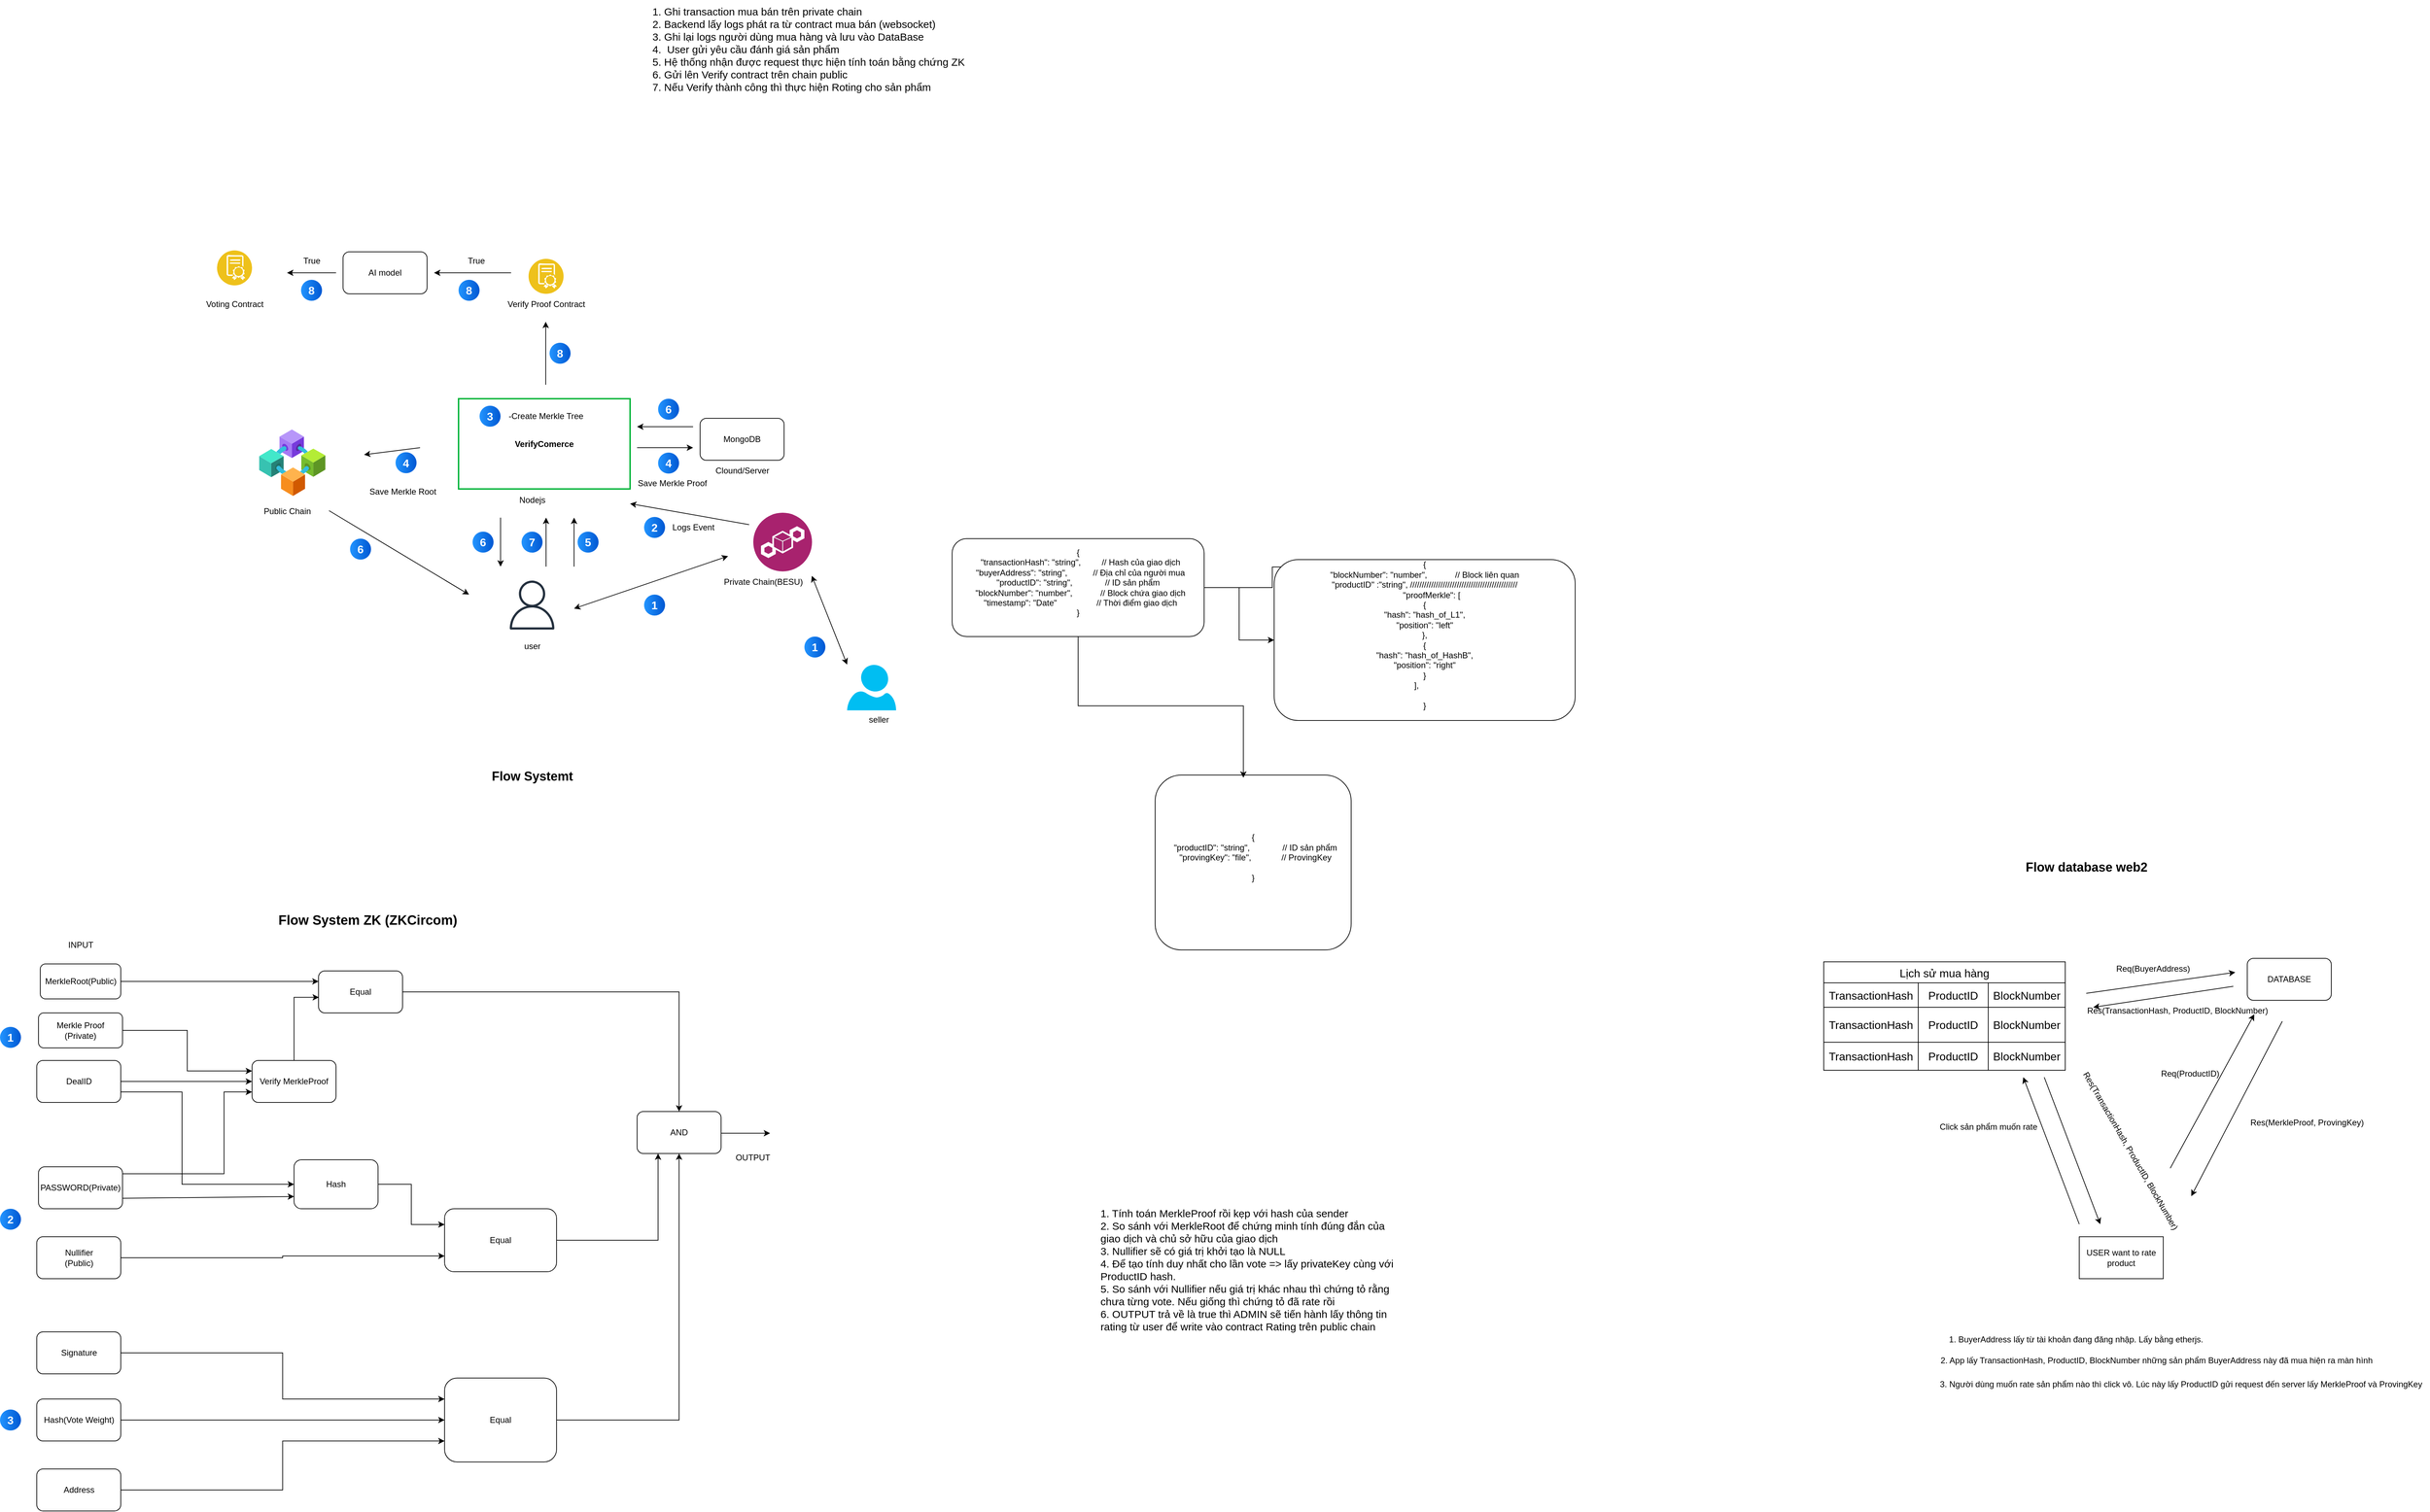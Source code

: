 <mxfile version="24.7.17">
  <diagram id="Ht1M8jgEwFfnCIfOTk4-" name="Page-1">
    <mxGraphModel dx="1865" dy="1862" grid="1" gridSize="10" guides="1" tooltips="1" connect="1" arrows="1" fold="1" page="1" pageScale="1" pageWidth="1169" pageHeight="827" math="0" shadow="0">
      <root>
        <mxCell id="0" />
        <mxCell id="1" parent="0" />
        <mxCell id="gUAxlboTfl1ikJfKjO2c-2" value="Private Chain(BESU)" style="text;html=1;align=center;verticalAlign=middle;resizable=0;points=[];autosize=1;strokeColor=none;fillColor=none;" parent="1" vertex="1">
          <mxGeometry x="1040" y="477" width="140" height="30" as="geometry" />
        </mxCell>
        <mxCell id="gUAxlboTfl1ikJfKjO2c-3" value="" style="image;aspect=fixed;html=1;points=[];align=center;fontSize=12;image=img/lib/azure2/blockchain/Consortium.svg;" parent="1" vertex="1">
          <mxGeometry x="390" y="274" width="95" height="95" as="geometry" />
        </mxCell>
        <mxCell id="gUAxlboTfl1ikJfKjO2c-4" value="Public Chain&lt;div&gt;&lt;br&gt;&lt;/div&gt;" style="text;html=1;align=center;verticalAlign=middle;resizable=0;points=[];autosize=1;strokeColor=none;fillColor=none;" parent="1" vertex="1">
          <mxGeometry x="385.0" y="378" width="90" height="40" as="geometry" />
        </mxCell>
        <mxCell id="gUAxlboTfl1ikJfKjO2c-5" value="" style="sketch=0;outlineConnect=0;fontColor=#232F3E;gradientColor=none;fillColor=#232F3D;strokeColor=none;dashed=0;verticalLabelPosition=bottom;verticalAlign=top;align=center;html=1;fontSize=12;fontStyle=0;aspect=fixed;pointerEvents=1;shape=mxgraph.aws4.user;" parent="1" vertex="1">
          <mxGeometry x="745" y="490" width="70" height="70" as="geometry" />
        </mxCell>
        <mxCell id="gUAxlboTfl1ikJfKjO2c-6" value="user&lt;div&gt;&lt;br&gt;&lt;/div&gt;" style="text;html=1;align=center;verticalAlign=middle;resizable=0;points=[];autosize=1;strokeColor=none;fillColor=none;" parent="1" vertex="1">
          <mxGeometry x="755" y="570.5" width="50" height="40" as="geometry" />
        </mxCell>
        <mxCell id="gUAxlboTfl1ikJfKjO2c-8" value="" style="verticalLabelPosition=bottom;html=1;verticalAlign=top;align=center;strokeColor=none;fillColor=#00BEF2;shape=mxgraph.azure.user;" parent="1" vertex="1">
          <mxGeometry x="1230" y="610.5" width="70" height="65" as="geometry" />
        </mxCell>
        <mxCell id="gUAxlboTfl1ikJfKjO2c-9" value="seller&lt;div&gt;&lt;br&gt;&lt;/div&gt;" style="text;html=1;align=center;verticalAlign=middle;resizable=0;points=[];autosize=1;strokeColor=none;fillColor=none;" parent="1" vertex="1">
          <mxGeometry x="1250" y="675.5" width="50" height="40" as="geometry" />
        </mxCell>
        <mxCell id="gUAxlboTfl1ikJfKjO2c-10" value="" style="endArrow=classic;startArrow=classic;html=1;rounded=0;exitX=0.997;exitY=0.207;exitDx=0;exitDy=0;exitPerimeter=0;" parent="1" edge="1" source="gUAxlboTfl1ikJfKjO2c-2">
          <mxGeometry width="50" height="50" relative="1" as="geometry">
            <mxPoint x="1170" y="500" as="sourcePoint" />
            <mxPoint x="1230" y="610" as="targetPoint" />
          </mxGeometry>
        </mxCell>
        <mxCell id="gUAxlboTfl1ikJfKjO2c-11" value="" style="endArrow=classic;startArrow=classic;html=1;rounded=0;" parent="1" edge="1">
          <mxGeometry width="50" height="50" relative="1" as="geometry">
            <mxPoint x="840" y="530" as="sourcePoint" />
            <mxPoint x="1060" y="455" as="targetPoint" />
            <Array as="points" />
          </mxGeometry>
        </mxCell>
        <mxCell id="gUAxlboTfl1ikJfKjO2c-16" value="Voting Contract" style="text;html=1;align=center;verticalAlign=middle;resizable=0;points=[];autosize=1;strokeColor=none;fillColor=none;" parent="1" vertex="1">
          <mxGeometry x="300" y="80" width="110" height="30" as="geometry" />
        </mxCell>
        <mxCell id="gUAxlboTfl1ikJfKjO2c-17" value="" style="image;aspect=fixed;perimeter=ellipsePerimeter;html=1;align=center;shadow=0;dashed=0;fontColor=#4277BB;labelBackgroundColor=default;fontSize=12;spacingTop=3;image=img/lib/ibm/blockchain/smart_contract.svg;" parent="1" vertex="1">
          <mxGeometry x="330" y="18" width="50" height="50" as="geometry" />
        </mxCell>
        <mxCell id="gUAxlboTfl1ikJfKjO2c-18" value="Nodejs" style="text;html=1;align=center;verticalAlign=middle;resizable=0;points=[];autosize=1;strokeColor=none;fillColor=none;" parent="1" vertex="1">
          <mxGeometry x="750" y="360" width="60" height="30" as="geometry" />
        </mxCell>
        <mxCell id="gUAxlboTfl1ikJfKjO2c-19" value="" style="endArrow=classic;html=1;rounded=0;" parent="1" edge="1">
          <mxGeometry width="50" height="50" relative="1" as="geometry">
            <mxPoint x="840" y="470" as="sourcePoint" />
            <mxPoint x="840" y="400" as="targetPoint" />
          </mxGeometry>
        </mxCell>
        <mxCell id="gUAxlboTfl1ikJfKjO2c-20" value="" style="endArrow=classic;html=1;rounded=0;" parent="1" edge="1">
          <mxGeometry width="50" height="50" relative="1" as="geometry">
            <mxPoint x="799.5" y="210" as="sourcePoint" />
            <mxPoint x="799.5" y="120" as="targetPoint" />
          </mxGeometry>
        </mxCell>
        <mxCell id="gUAxlboTfl1ikJfKjO2c-21" value="" style="image;aspect=fixed;perimeter=ellipsePerimeter;html=1;align=center;shadow=0;dashed=0;fontColor=#4277BB;labelBackgroundColor=default;fontSize=12;spacingTop=3;image=img/lib/ibm/blockchain/smart_contract.svg;" parent="1" vertex="1">
          <mxGeometry x="775" y="30" width="50" height="50" as="geometry" />
        </mxCell>
        <mxCell id="gUAxlboTfl1ikJfKjO2c-22" value="Verify Proof Contract" style="text;html=1;align=center;verticalAlign=middle;resizable=0;points=[];autosize=1;strokeColor=none;fillColor=none;" parent="1" vertex="1">
          <mxGeometry x="735" y="80" width="130" height="30" as="geometry" />
        </mxCell>
        <mxCell id="gUAxlboTfl1ikJfKjO2c-23" value="" style="endArrow=classic;html=1;rounded=0;" parent="1" edge="1">
          <mxGeometry width="50" height="50" relative="1" as="geometry">
            <mxPoint x="750" y="50" as="sourcePoint" />
            <mxPoint x="640" y="50" as="targetPoint" />
          </mxGeometry>
        </mxCell>
        <mxCell id="gUAxlboTfl1ikJfKjO2c-24" value="True" style="text;html=1;align=center;verticalAlign=middle;resizable=0;points=[];autosize=1;strokeColor=none;fillColor=none;" parent="1" vertex="1">
          <mxGeometry x="440" y="18" width="50" height="30" as="geometry" />
        </mxCell>
        <mxCell id="gUAxlboTfl1ikJfKjO2c-26" value="" style="endArrow=classic;html=1;rounded=0;" parent="1" edge="1">
          <mxGeometry width="50" height="50" relative="1" as="geometry">
            <mxPoint x="620" y="300" as="sourcePoint" />
            <mxPoint x="540" y="310" as="targetPoint" />
          </mxGeometry>
        </mxCell>
        <mxCell id="gUAxlboTfl1ikJfKjO2c-29" value="&lt;span style=&quot;text-wrap-mode: nowrap;&quot;&gt;MongoDB&lt;/span&gt;" style="rounded=1;whiteSpace=wrap;html=1;" parent="1" vertex="1">
          <mxGeometry x="1020" y="258" width="120" height="60" as="geometry" />
        </mxCell>
        <mxCell id="gUAxlboTfl1ikJfKjO2c-30" value="Clound/Server" style="text;html=1;align=center;verticalAlign=middle;resizable=0;points=[];autosize=1;strokeColor=none;fillColor=none;" parent="1" vertex="1">
          <mxGeometry x="1030" y="318" width="100" height="30" as="geometry" />
        </mxCell>
        <mxCell id="gUAxlboTfl1ikJfKjO2c-31" value="" style="endArrow=classic;html=1;rounded=0;" parent="1" edge="1">
          <mxGeometry width="50" height="50" relative="1" as="geometry">
            <mxPoint x="1090" y="410" as="sourcePoint" />
            <mxPoint x="920" y="380" as="targetPoint" />
          </mxGeometry>
        </mxCell>
        <mxCell id="gUAxlboTfl1ikJfKjO2c-32" value="Logs Event" style="text;html=1;align=center;verticalAlign=middle;resizable=0;points=[];autosize=1;strokeColor=none;fillColor=none;" parent="1" vertex="1">
          <mxGeometry x="970" y="399" width="80" height="30" as="geometry" />
        </mxCell>
        <mxCell id="gUAxlboTfl1ikJfKjO2c-33" value="" style="endArrow=classic;html=1;rounded=0;" parent="1" edge="1">
          <mxGeometry width="50" height="50" relative="1" as="geometry">
            <mxPoint x="930" y="300" as="sourcePoint" />
            <mxPoint x="1010" y="300" as="targetPoint" />
          </mxGeometry>
        </mxCell>
        <mxCell id="gUAxlboTfl1ikJfKjO2c-34" value="" style="endArrow=classic;html=1;rounded=0;" parent="1" edge="1">
          <mxGeometry width="50" height="50" relative="1" as="geometry">
            <mxPoint x="1010" y="270" as="sourcePoint" />
            <mxPoint x="930" y="270" as="targetPoint" />
            <Array as="points">
              <mxPoint x="960" y="270" />
            </Array>
          </mxGeometry>
        </mxCell>
        <mxCell id="gUAxlboTfl1ikJfKjO2c-37" value="&lt;b&gt;VerifyComerce&lt;/b&gt;" style="rounded=0;whiteSpace=wrap;html=1;fillColor=none;strokeColor=#00B336;strokeWidth=2;" parent="1" vertex="1">
          <mxGeometry x="675" y="230" width="245" height="129" as="geometry" />
        </mxCell>
        <mxCell id="gUAxlboTfl1ikJfKjO2c-53" value="&lt;font style=&quot;font-size: 15px;&quot;&gt;1. Ghi transaction mua bán trên private chain&lt;/font&gt;&lt;div&gt;&lt;font style=&quot;font-size: 15px;&quot;&gt;2. Backend lấy logs phát ra từ contract mua bán (websocket)&lt;/font&gt;&lt;/div&gt;&lt;div&gt;&lt;font style=&quot;font-size: 15px;&quot;&gt;3. Ghi lại logs người dùng mua hàng và lưu vào DataBase&lt;/font&gt;&lt;/div&gt;&lt;div&gt;&lt;span style=&quot;font-size: 15px; background-color: initial;&quot;&gt;4.&amp;nbsp; User gửi yêu cầu đánh giá sản phẩm&lt;/span&gt;&lt;/div&gt;&lt;div&gt;&lt;span style=&quot;font-size: 15px; background-color: initial;&quot;&gt;5. Hệ thống nhận được request thực hiện tính toán bằng chứng ZK&lt;/span&gt;&lt;br&gt;&lt;/div&gt;&lt;div&gt;&lt;font style=&quot;font-size: 15px;&quot;&gt;6. Gửi lên Verify contract trên chain public&lt;/font&gt;&lt;/div&gt;&lt;div&gt;&lt;font style=&quot;font-size: 15px;&quot;&gt;7. Nếu Verify thành công thì thực hiện Roting cho sản phẩm&lt;/font&gt;&lt;/div&gt;" style="text;html=1;align=left;verticalAlign=middle;resizable=0;points=[];autosize=1;strokeColor=none;fillColor=none;" parent="1" vertex="1">
          <mxGeometry x="950" y="-340" width="470" height="140" as="geometry" />
        </mxCell>
        <mxCell id="xvKO3ZO_awiTZu3RV5vc-3" value="" style="image;aspect=fixed;perimeter=ellipsePerimeter;html=1;align=center;shadow=0;dashed=0;fontColor=#4277BB;labelBackgroundColor=default;fontSize=12;spacingTop=3;image=img/lib/ibm/blockchain/blockchain.svg;" parent="1" vertex="1">
          <mxGeometry x="1096" y="393" width="84" height="84" as="geometry" />
        </mxCell>
        <mxCell id="hEmQehjzcuKqoeFt75kn-4" value="&lt;font style=&quot;font-size: 19px;&quot;&gt;&lt;b&gt;Flow System ZK (ZKCircom)&lt;/b&gt;&lt;/font&gt;" style="text;html=1;align=center;verticalAlign=middle;resizable=0;points=[];autosize=1;strokeColor=none;fillColor=none;" parent="1" vertex="1">
          <mxGeometry x="405" y="956" width="280" height="40" as="geometry" />
        </mxCell>
        <mxCell id="hEmQehjzcuKqoeFt75kn-27" style="edgeStyle=orthogonalEdgeStyle;rounded=0;orthogonalLoop=1;jettySize=auto;html=1;exitX=1;exitY=0.5;exitDx=0;exitDy=0;entryX=0;entryY=0.25;entryDx=0;entryDy=0;" parent="1" source="hEmQehjzcuKqoeFt75kn-17" target="hEmQehjzcuKqoeFt75kn-26" edge="1">
          <mxGeometry relative="1" as="geometry" />
        </mxCell>
        <mxCell id="hEmQehjzcuKqoeFt75kn-17" value="MerkleRoot(Public)" style="rounded=1;whiteSpace=wrap;html=1;" parent="1" vertex="1">
          <mxGeometry x="77.5" y="1038" width="115" height="50" as="geometry" />
        </mxCell>
        <mxCell id="hEmQehjzcuKqoeFt75kn-18" value="INPUT" style="text;html=1;align=center;verticalAlign=middle;resizable=0;points=[];autosize=1;strokeColor=none;fillColor=none;" parent="1" vertex="1">
          <mxGeometry x="105" y="996" width="60" height="30" as="geometry" />
        </mxCell>
        <mxCell id="hEmQehjzcuKqoeFt75kn-46" style="edgeStyle=orthogonalEdgeStyle;rounded=0;orthogonalLoop=1;jettySize=auto;html=1;exitX=1;exitY=0.5;exitDx=0;exitDy=0;entryX=0;entryY=0.25;entryDx=0;entryDy=0;" parent="1" source="hEmQehjzcuKqoeFt75kn-19" target="hEmQehjzcuKqoeFt75kn-22" edge="1">
          <mxGeometry relative="1" as="geometry">
            <mxPoint x="380" y="1160" as="targetPoint" />
          </mxGeometry>
        </mxCell>
        <mxCell id="hEmQehjzcuKqoeFt75kn-19" value="Merkle Proof&lt;div&gt;(Private)&lt;/div&gt;" style="rounded=1;whiteSpace=wrap;html=1;" parent="1" vertex="1">
          <mxGeometry x="75" y="1108" width="120" height="50" as="geometry" />
        </mxCell>
        <mxCell id="sezrSmu4SnytrrbVDdDT-4" style="edgeStyle=orthogonalEdgeStyle;rounded=0;orthogonalLoop=1;jettySize=auto;html=1;exitX=1;exitY=0.25;exitDx=0;exitDy=0;entryX=0;entryY=0.75;entryDx=0;entryDy=0;" parent="1" source="hEmQehjzcuKqoeFt75kn-20" target="hEmQehjzcuKqoeFt75kn-22" edge="1">
          <mxGeometry relative="1" as="geometry">
            <Array as="points">
              <mxPoint x="340" y="1338" />
              <mxPoint x="340" y="1221" />
            </Array>
          </mxGeometry>
        </mxCell>
        <mxCell id="hEmQehjzcuKqoeFt75kn-20" value="PASSWORD(Private)" style="rounded=1;whiteSpace=wrap;html=1;" parent="1" vertex="1">
          <mxGeometry x="75" y="1328" width="120" height="60" as="geometry" />
        </mxCell>
        <mxCell id="hEmQehjzcuKqoeFt75kn-22" value="Verify MerkleProof" style="rounded=1;whiteSpace=wrap;html=1;" parent="1" vertex="1">
          <mxGeometry x="380" y="1176" width="120" height="60" as="geometry" />
        </mxCell>
        <mxCell id="hEmQehjzcuKqoeFt75kn-33" style="edgeStyle=orthogonalEdgeStyle;rounded=0;orthogonalLoop=1;jettySize=auto;html=1;exitX=1;exitY=0.5;exitDx=0;exitDy=0;" parent="1" source="hEmQehjzcuKqoeFt75kn-26" target="hEmQehjzcuKqoeFt75kn-32" edge="1">
          <mxGeometry relative="1" as="geometry" />
        </mxCell>
        <mxCell id="hEmQehjzcuKqoeFt75kn-26" value="Equal" style="rounded=1;whiteSpace=wrap;html=1;" parent="1" vertex="1">
          <mxGeometry x="475" y="1048" width="120" height="60" as="geometry" />
        </mxCell>
        <mxCell id="hEmQehjzcuKqoeFt75kn-28" style="edgeStyle=orthogonalEdgeStyle;rounded=0;orthogonalLoop=1;jettySize=auto;html=1;exitX=0.5;exitY=0;exitDx=0;exitDy=0;entryX=0.004;entryY=0.63;entryDx=0;entryDy=0;entryPerimeter=0;" parent="1" source="hEmQehjzcuKqoeFt75kn-22" target="hEmQehjzcuKqoeFt75kn-26" edge="1">
          <mxGeometry relative="1" as="geometry" />
        </mxCell>
        <mxCell id="hEmQehjzcuKqoeFt75kn-32" value="AND" style="rounded=1;whiteSpace=wrap;html=1;" parent="1" vertex="1">
          <mxGeometry x="930" y="1249" width="120" height="60" as="geometry" />
        </mxCell>
        <mxCell id="hEmQehjzcuKqoeFt75kn-43" style="edgeStyle=orthogonalEdgeStyle;rounded=0;orthogonalLoop=1;jettySize=auto;html=1;exitX=1;exitY=0.5;exitDx=0;exitDy=0;entryX=0;entryY=0.25;entryDx=0;entryDy=0;" parent="1" source="hEmQehjzcuKqoeFt75kn-38" target="hEmQehjzcuKqoeFt75kn-41" edge="1">
          <mxGeometry relative="1" as="geometry" />
        </mxCell>
        <mxCell id="hEmQehjzcuKqoeFt75kn-38" value="Hash" style="rounded=1;whiteSpace=wrap;html=1;" parent="1" vertex="1">
          <mxGeometry x="440" y="1318" width="120" height="70" as="geometry" />
        </mxCell>
        <mxCell id="hEmQehjzcuKqoeFt75kn-42" style="edgeStyle=orthogonalEdgeStyle;rounded=0;orthogonalLoop=1;jettySize=auto;html=1;exitX=1;exitY=0.5;exitDx=0;exitDy=0;entryX=0;entryY=0.75;entryDx=0;entryDy=0;" parent="1" source="hEmQehjzcuKqoeFt75kn-40" target="hEmQehjzcuKqoeFt75kn-41" edge="1">
          <mxGeometry relative="1" as="geometry" />
        </mxCell>
        <mxCell id="hEmQehjzcuKqoeFt75kn-40" value="Nullifier&lt;div&gt;(Public)&lt;/div&gt;" style="rounded=1;whiteSpace=wrap;html=1;" parent="1" vertex="1">
          <mxGeometry x="72.5" y="1428" width="120" height="60" as="geometry" />
        </mxCell>
        <mxCell id="hEmQehjzcuKqoeFt75kn-47" style="edgeStyle=orthogonalEdgeStyle;rounded=0;orthogonalLoop=1;jettySize=auto;html=1;exitX=1;exitY=0.5;exitDx=0;exitDy=0;entryX=0.25;entryY=1;entryDx=0;entryDy=0;" parent="1" source="hEmQehjzcuKqoeFt75kn-41" target="hEmQehjzcuKqoeFt75kn-32" edge="1">
          <mxGeometry relative="1" as="geometry" />
        </mxCell>
        <mxCell id="hEmQehjzcuKqoeFt75kn-41" value="Equal" style="rounded=1;whiteSpace=wrap;html=1;" parent="1" vertex="1">
          <mxGeometry x="655" y="1388" width="160" height="90" as="geometry" />
        </mxCell>
        <mxCell id="hEmQehjzcuKqoeFt75kn-48" value="OUTPUT" style="text;html=1;align=center;verticalAlign=middle;resizable=0;points=[];autosize=1;strokeColor=none;fillColor=none;" parent="1" vertex="1">
          <mxGeometry x="1060" y="1300" width="70" height="30" as="geometry" />
        </mxCell>
        <mxCell id="hEmQehjzcuKqoeFt75kn-49" value="" style="edgeStyle=none;orthogonalLoop=1;jettySize=auto;html=1;rounded=0;" parent="1" edge="1">
          <mxGeometry width="100" relative="1" as="geometry">
            <mxPoint x="1050" y="1280" as="sourcePoint" />
            <mxPoint x="1120" y="1280" as="targetPoint" />
            <Array as="points" />
          </mxGeometry>
        </mxCell>
        <mxCell id="hEmQehjzcuKqoeFt75kn-50" value="&lt;font style=&quot;font-size: 15px;&quot;&gt;1. Tính toán MerkleProof rồi kẹp với hash của sender&lt;/font&gt;&lt;div style=&quot;font-size: 15px;&quot;&gt;&lt;font style=&quot;font-size: 15px;&quot;&gt;2. So sánh với MerkleRoot để chứng minh tính đúng đắn của&amp;nbsp;&lt;br&gt;giao dịch và chủ sở hữu của giao dịch&lt;/font&gt;&lt;/div&gt;&lt;div style=&quot;font-size: 15px;&quot;&gt;&lt;font style=&quot;font-size: 15px;&quot;&gt;3. Nullifier sẽ có giá trị khởi tạo là NULL&lt;/font&gt;&lt;/div&gt;&lt;div style=&quot;font-size: 15px;&quot;&gt;&lt;font style=&quot;font-size: 15px;&quot;&gt;4. Để tạo tính duy nhất cho lần vote =&amp;gt; lấy privateKey cùng với&lt;/font&gt;&lt;/div&gt;&lt;div style=&quot;font-size: 15px;&quot;&gt;&lt;font style=&quot;font-size: 15px;&quot;&gt;ProductID hash.&lt;/font&gt;&lt;/div&gt;&lt;div style=&quot;font-size: 15px;&quot;&gt;&lt;font style=&quot;font-size: 15px;&quot;&gt;5. So sánh với Nullifier nếu giá trị khác nhau thì chứng tỏ rằng&lt;/font&gt;&lt;/div&gt;&lt;div style=&quot;font-size: 15px;&quot;&gt;&lt;font style=&quot;font-size: 15px;&quot;&gt;chưa từng vote. Nếu giống thì chứng tỏ đã rate rồi&lt;/font&gt;&lt;/div&gt;&lt;div style=&quot;font-size: 15px;&quot;&gt;&lt;font style=&quot;font-size: 15px;&quot;&gt;6. OUTPUT trả về là true thì ADMIN sẽ tiến hành lấy thông tin&lt;/font&gt;&lt;/div&gt;&lt;div style=&quot;font-size: 15px;&quot;&gt;&lt;font style=&quot;font-size: 15px;&quot;&gt;rating từ user để write vào contract Rating trên public chain&lt;/font&gt;&lt;/div&gt;" style="text;html=1;align=left;verticalAlign=middle;resizable=0;points=[];autosize=1;strokeColor=none;fillColor=none;" parent="1" vertex="1">
          <mxGeometry x="1590" y="1380" width="440" height="190" as="geometry" />
        </mxCell>
        <mxCell id="EX1iJY8dr9PFhmKhgH_F-6" style="edgeStyle=orthogonalEdgeStyle;rounded=0;orthogonalLoop=1;jettySize=auto;html=1;exitX=1;exitY=0.5;exitDx=0;exitDy=0;entryX=0;entryY=0.5;entryDx=0;entryDy=0;" parent="1" source="EX1iJY8dr9PFhmKhgH_F-2" target="EX1iJY8dr9PFhmKhgH_F-3" edge="1">
          <mxGeometry relative="1" as="geometry" />
        </mxCell>
        <mxCell id="MksUnjyKGBytKfP-0ggX-3" style="edgeStyle=orthogonalEdgeStyle;rounded=0;orthogonalLoop=1;jettySize=auto;html=1;" parent="1" source="EX1iJY8dr9PFhmKhgH_F-2" edge="1">
          <mxGeometry relative="1" as="geometry">
            <mxPoint x="1934.706" y="470" as="targetPoint" />
          </mxGeometry>
        </mxCell>
        <mxCell id="EX1iJY8dr9PFhmKhgH_F-2" value="&lt;div&gt;{&lt;/div&gt;&lt;div&gt;&amp;nbsp; &quot;transactionHash&quot;: &quot;string&quot;,&amp;nbsp; &amp;nbsp; &amp;nbsp; &amp;nbsp; &amp;nbsp;// Hash của giao dịch&lt;/div&gt;&lt;div&gt;&amp;nbsp; &quot;buyerAddress&quot;: &quot;string&quot;,&amp;nbsp; &amp;nbsp; &amp;nbsp; &amp;nbsp; &amp;nbsp; &amp;nbsp;// Địa chỉ của người mua&lt;/div&gt;&lt;div&gt;&quot;productID&quot;: &quot;string&quot;,&amp;nbsp; &amp;nbsp; &amp;nbsp; &amp;nbsp; &amp;nbsp; &amp;nbsp; &amp;nbsp; // ID sản phẩm&lt;/div&gt;&lt;div&gt;&amp;nbsp; &quot;blockNumber&quot;: &quot;number&quot;,&amp;nbsp; &amp;nbsp; &amp;nbsp; &amp;nbsp; &amp;nbsp; &amp;nbsp; // Block chứa giao dịch&lt;/div&gt;&lt;div&gt;&amp;nbsp; &quot;timestamp&quot;: &quot;Date&quot;&amp;nbsp; &amp;nbsp; &amp;nbsp; &amp;nbsp; &amp;nbsp; &amp;nbsp; &amp;nbsp; &amp;nbsp; &amp;nbsp;// Thời điểm giao dịch&lt;/div&gt;&lt;div&gt;}&lt;/div&gt;&lt;div&gt;&lt;br&gt;&lt;/div&gt;" style="rounded=1;whiteSpace=wrap;html=1;" parent="1" vertex="1">
          <mxGeometry x="1380" y="430" width="360" height="140" as="geometry" />
        </mxCell>
        <mxCell id="EX1iJY8dr9PFhmKhgH_F-3" value="&lt;div&gt;{&lt;/div&gt;&lt;div&gt;&lt;span style=&quot;background-color: initial;&quot;&gt;&quot;blockNumber&quot;: &quot;number&quot;,&amp;nbsp; &amp;nbsp; &amp;nbsp; &amp;nbsp; &amp;nbsp; &amp;nbsp; // Block liên quan&lt;/span&gt;&lt;/div&gt;&lt;div&gt;&lt;span style=&quot;background-color: initial;&quot;&gt;&quot;productID&quot; :&quot;string&quot;, //////////////////////////////////////////////&lt;/span&gt;&lt;/div&gt;&lt;div&gt;&amp;nbsp; &amp;nbsp; &amp;nbsp; &quot;proofMerkle&quot;:&amp;nbsp;&lt;span class=&quot;hljs-punctuation&quot;&gt;[&lt;/span&gt;&lt;br&gt;    &lt;span class=&quot;hljs-punctuation&quot;&gt;{&lt;/span&gt;&lt;br&gt;      &lt;span class=&quot;hljs-attr&quot;&gt;&quot;hash&quot;&lt;/span&gt;&lt;span class=&quot;hljs-punctuation&quot;&gt;:&lt;/span&gt; &lt;span class=&quot;hljs-string&quot;&gt;&quot;hash_of_L1&quot;&lt;/span&gt;&lt;span class=&quot;hljs-punctuation&quot;&gt;,&lt;/span&gt;&lt;br&gt;      &lt;span class=&quot;hljs-attr&quot;&gt;&quot;position&quot;&lt;/span&gt;&lt;span class=&quot;hljs-punctuation&quot;&gt;:&lt;/span&gt; &lt;span class=&quot;hljs-string&quot;&gt;&quot;left&quot;&lt;/span&gt;&lt;br&gt;    &lt;span class=&quot;hljs-punctuation&quot;&gt;}&lt;/span&gt;&lt;span class=&quot;hljs-punctuation&quot;&gt;,&lt;/span&gt;&lt;br&gt;    &lt;span class=&quot;hljs-punctuation&quot;&gt;{&lt;/span&gt;&lt;br&gt;      &lt;span class=&quot;hljs-attr&quot;&gt;&quot;hash&quot;&lt;/span&gt;&lt;span class=&quot;hljs-punctuation&quot;&gt;:&lt;/span&gt; &lt;span class=&quot;hljs-string&quot;&gt;&quot;hash_of_HashB&quot;&lt;/span&gt;&lt;span class=&quot;hljs-punctuation&quot;&gt;,&lt;/span&gt;&lt;br&gt;      &lt;span class=&quot;hljs-attr&quot;&gt;&quot;position&quot;&lt;/span&gt;&lt;span class=&quot;hljs-punctuation&quot;&gt;:&lt;/span&gt; &lt;span class=&quot;hljs-string&quot;&gt;&quot;right&quot;&lt;/span&gt;&lt;br&gt;    &lt;span class=&quot;hljs-punctuation&quot;&gt;}&lt;/span&gt;&lt;br&gt;  &lt;span class=&quot;hljs-punctuation&quot;&gt;]&lt;/span&gt;&lt;span class=&quot;hljs-punctuation&quot;&gt;,&lt;/span&gt;&amp;nbsp; &amp;nbsp; &amp;nbsp; &amp;nbsp;&lt;/div&gt;&lt;div&gt;&amp;nbsp;&amp;nbsp;&lt;/div&gt;&lt;div&gt;}&lt;/div&gt;&lt;div&gt;&lt;br&gt;&lt;/div&gt;" style="rounded=1;whiteSpace=wrap;html=1;" parent="1" vertex="1">
          <mxGeometry x="1840" y="460" width="430" height="230" as="geometry" />
        </mxCell>
        <mxCell id="EX1iJY8dr9PFhmKhgH_F-4" value="&lt;div&gt;{&lt;/div&gt;&lt;div&gt;&amp;nbsp; &quot;productID&quot;: &quot;string&quot;,&amp;nbsp; &amp;nbsp; &amp;nbsp; &amp;nbsp; &amp;nbsp; &amp;nbsp; &amp;nbsp; // ID sản phẩm&lt;/div&gt;&lt;div&gt;&amp;nbsp; &quot;provingKey&quot;: &quot;file&quot;,&amp;nbsp; &amp;nbsp; &amp;nbsp; &amp;nbsp; &amp;nbsp; &amp;nbsp; &amp;nbsp;// ProvingKey&lt;/div&gt;&lt;div&gt;&amp;nbsp;&amp;nbsp;&lt;/div&gt;&lt;div&gt;}&lt;/div&gt;&lt;div&gt;&lt;br&gt;&lt;/div&gt;" style="rounded=1;whiteSpace=wrap;html=1;" parent="1" vertex="1">
          <mxGeometry x="1670" y="768" width="280" height="250" as="geometry" />
        </mxCell>
        <mxCell id="EX1iJY8dr9PFhmKhgH_F-7" style="edgeStyle=orthogonalEdgeStyle;rounded=0;orthogonalLoop=1;jettySize=auto;html=1;exitX=0.5;exitY=1;exitDx=0;exitDy=0;entryX=0.45;entryY=0.015;entryDx=0;entryDy=0;entryPerimeter=0;" parent="1" source="EX1iJY8dr9PFhmKhgH_F-2" target="EX1iJY8dr9PFhmKhgH_F-4" edge="1">
          <mxGeometry relative="1" as="geometry" />
        </mxCell>
        <mxCell id="JHPS7UX2ElNZRzLZO8lx-7" value="Lịch sử mua hàng" style="shape=table;startSize=30;container=1;collapsible=0;childLayout=tableLayout;strokeColor=default;fontSize=16;" parent="1" vertex="1">
          <mxGeometry x="2625" y="1035" width="345" height="155" as="geometry" />
        </mxCell>
        <mxCell id="JHPS7UX2ElNZRzLZO8lx-8" value="" style="shape=tableRow;horizontal=0;startSize=0;swimlaneHead=0;swimlaneBody=0;strokeColor=inherit;top=0;left=0;bottom=0;right=0;collapsible=0;dropTarget=0;fillColor=none;points=[[0,0.5],[1,0.5]];portConstraint=eastwest;fontSize=16;" parent="JHPS7UX2ElNZRzLZO8lx-7" vertex="1">
          <mxGeometry y="30" width="345" height="35" as="geometry" />
        </mxCell>
        <mxCell id="JHPS7UX2ElNZRzLZO8lx-9" value="TransactionHash" style="shape=partialRectangle;html=1;whiteSpace=wrap;connectable=0;strokeColor=inherit;overflow=hidden;fillColor=none;top=0;left=0;bottom=0;right=0;pointerEvents=1;fontSize=16;" parent="JHPS7UX2ElNZRzLZO8lx-8" vertex="1">
          <mxGeometry width="135" height="35" as="geometry">
            <mxRectangle width="135" height="35" as="alternateBounds" />
          </mxGeometry>
        </mxCell>
        <mxCell id="JHPS7UX2ElNZRzLZO8lx-10" value="ProductID" style="shape=partialRectangle;html=1;whiteSpace=wrap;connectable=0;strokeColor=inherit;overflow=hidden;fillColor=none;top=0;left=0;bottom=0;right=0;pointerEvents=1;fontSize=16;" parent="JHPS7UX2ElNZRzLZO8lx-8" vertex="1">
          <mxGeometry x="135" width="100" height="35" as="geometry">
            <mxRectangle width="100" height="35" as="alternateBounds" />
          </mxGeometry>
        </mxCell>
        <mxCell id="JHPS7UX2ElNZRzLZO8lx-11" value="BlockNumber" style="shape=partialRectangle;html=1;whiteSpace=wrap;connectable=0;strokeColor=inherit;overflow=hidden;fillColor=none;top=0;left=0;bottom=0;right=0;pointerEvents=1;fontSize=16;" parent="JHPS7UX2ElNZRzLZO8lx-8" vertex="1">
          <mxGeometry x="235" width="110" height="35" as="geometry">
            <mxRectangle width="110" height="35" as="alternateBounds" />
          </mxGeometry>
        </mxCell>
        <mxCell id="JHPS7UX2ElNZRzLZO8lx-12" value="" style="shape=tableRow;horizontal=0;startSize=0;swimlaneHead=0;swimlaneBody=0;strokeColor=inherit;top=0;left=0;bottom=0;right=0;collapsible=0;dropTarget=0;fillColor=none;points=[[0,0.5],[1,0.5]];portConstraint=eastwest;fontSize=16;" parent="JHPS7UX2ElNZRzLZO8lx-7" vertex="1">
          <mxGeometry y="65" width="345" height="50" as="geometry" />
        </mxCell>
        <mxCell id="JHPS7UX2ElNZRzLZO8lx-13" value="TransactionHash" style="shape=partialRectangle;html=1;whiteSpace=wrap;connectable=0;strokeColor=inherit;overflow=hidden;fillColor=none;top=0;left=0;bottom=0;right=0;pointerEvents=1;fontSize=16;" parent="JHPS7UX2ElNZRzLZO8lx-12" vertex="1">
          <mxGeometry width="135" height="50" as="geometry">
            <mxRectangle width="135" height="50" as="alternateBounds" />
          </mxGeometry>
        </mxCell>
        <mxCell id="JHPS7UX2ElNZRzLZO8lx-14" value="ProductID" style="shape=partialRectangle;html=1;whiteSpace=wrap;connectable=0;strokeColor=inherit;overflow=hidden;fillColor=none;top=0;left=0;bottom=0;right=0;pointerEvents=1;fontSize=16;" parent="JHPS7UX2ElNZRzLZO8lx-12" vertex="1">
          <mxGeometry x="135" width="100" height="50" as="geometry">
            <mxRectangle width="100" height="50" as="alternateBounds" />
          </mxGeometry>
        </mxCell>
        <mxCell id="JHPS7UX2ElNZRzLZO8lx-15" value="BlockNumber" style="shape=partialRectangle;html=1;whiteSpace=wrap;connectable=0;strokeColor=inherit;overflow=hidden;fillColor=none;top=0;left=0;bottom=0;right=0;pointerEvents=1;fontSize=16;" parent="JHPS7UX2ElNZRzLZO8lx-12" vertex="1">
          <mxGeometry x="235" width="110" height="50" as="geometry">
            <mxRectangle width="110" height="50" as="alternateBounds" />
          </mxGeometry>
        </mxCell>
        <mxCell id="JHPS7UX2ElNZRzLZO8lx-16" value="" style="shape=tableRow;horizontal=0;startSize=0;swimlaneHead=0;swimlaneBody=0;strokeColor=inherit;top=0;left=0;bottom=0;right=0;collapsible=0;dropTarget=0;fillColor=none;points=[[0,0.5],[1,0.5]];portConstraint=eastwest;fontSize=16;" parent="JHPS7UX2ElNZRzLZO8lx-7" vertex="1">
          <mxGeometry y="115" width="345" height="40" as="geometry" />
        </mxCell>
        <mxCell id="JHPS7UX2ElNZRzLZO8lx-17" value="TransactionHash" style="shape=partialRectangle;html=1;whiteSpace=wrap;connectable=0;strokeColor=inherit;overflow=hidden;fillColor=none;top=0;left=0;bottom=0;right=0;pointerEvents=1;fontSize=16;" parent="JHPS7UX2ElNZRzLZO8lx-16" vertex="1">
          <mxGeometry width="135" height="40" as="geometry">
            <mxRectangle width="135" height="40" as="alternateBounds" />
          </mxGeometry>
        </mxCell>
        <mxCell id="JHPS7UX2ElNZRzLZO8lx-18" value="ProductID" style="shape=partialRectangle;html=1;whiteSpace=wrap;connectable=0;strokeColor=inherit;overflow=hidden;fillColor=none;top=0;left=0;bottom=0;right=0;pointerEvents=1;fontSize=16;" parent="JHPS7UX2ElNZRzLZO8lx-16" vertex="1">
          <mxGeometry x="135" width="100" height="40" as="geometry">
            <mxRectangle width="100" height="40" as="alternateBounds" />
          </mxGeometry>
        </mxCell>
        <mxCell id="JHPS7UX2ElNZRzLZO8lx-19" value="BlockNumber" style="shape=partialRectangle;html=1;whiteSpace=wrap;connectable=0;strokeColor=inherit;overflow=hidden;fillColor=none;top=0;left=0;bottom=0;right=0;pointerEvents=1;fontSize=16;" parent="JHPS7UX2ElNZRzLZO8lx-16" vertex="1">
          <mxGeometry x="235" width="110" height="40" as="geometry">
            <mxRectangle width="110" height="40" as="alternateBounds" />
          </mxGeometry>
        </mxCell>
        <mxCell id="JHPS7UX2ElNZRzLZO8lx-20" value="DATABASE" style="rounded=1;whiteSpace=wrap;html=1;" parent="1" vertex="1">
          <mxGeometry x="3230" y="1030" width="120" height="60" as="geometry" />
        </mxCell>
        <mxCell id="JHPS7UX2ElNZRzLZO8lx-21" value="" style="endArrow=classic;html=1;rounded=0;" parent="1" edge="1">
          <mxGeometry width="50" height="50" relative="1" as="geometry">
            <mxPoint x="3000" y="1080" as="sourcePoint" />
            <mxPoint x="3212.823" y="1050" as="targetPoint" />
          </mxGeometry>
        </mxCell>
        <mxCell id="JHPS7UX2ElNZRzLZO8lx-22" value="" style="endArrow=classic;html=1;rounded=0;" parent="1" edge="1">
          <mxGeometry width="50" height="50" relative="1" as="geometry">
            <mxPoint x="3210" y="1070" as="sourcePoint" />
            <mxPoint x="3010" y="1100" as="targetPoint" />
          </mxGeometry>
        </mxCell>
        <mxCell id="JHPS7UX2ElNZRzLZO8lx-23" value="Req(BuyerAddress)" style="text;html=1;align=center;verticalAlign=middle;resizable=0;points=[];autosize=1;strokeColor=none;fillColor=none;" parent="1" vertex="1">
          <mxGeometry x="3030" y="1030" width="130" height="30" as="geometry" />
        </mxCell>
        <mxCell id="JHPS7UX2ElNZRzLZO8lx-24" value="Res(TransactionHash, ProductID, BlockNumber)" style="text;html=1;align=center;verticalAlign=middle;resizable=0;points=[];autosize=1;strokeColor=none;fillColor=none;" parent="1" vertex="1">
          <mxGeometry x="2990" y="1090" width="280" height="30" as="geometry" />
        </mxCell>
        <mxCell id="JHPS7UX2ElNZRzLZO8lx-25" value="1. BuyerAddress lấy từ tài khoản đang đăng nhập. Lấy bằng etherjs." style="text;html=1;align=center;verticalAlign=middle;resizable=0;points=[];autosize=1;strokeColor=none;fillColor=none;" parent="1" vertex="1">
          <mxGeometry x="2790" y="1560" width="390" height="30" as="geometry" />
        </mxCell>
        <mxCell id="JHPS7UX2ElNZRzLZO8lx-26" value="2. App lấy TransactionHash, ProductID, BlockNumber những sản phẩm BuyerAddress này đã mua hiện ra màn hình" style="text;html=1;align=center;verticalAlign=middle;resizable=0;points=[];autosize=1;strokeColor=none;fillColor=none;" parent="1" vertex="1">
          <mxGeometry x="2780" y="1590" width="640" height="30" as="geometry" />
        </mxCell>
        <mxCell id="JHPS7UX2ElNZRzLZO8lx-27" value="USER want to rate product" style="whiteSpace=wrap;html=1;" parent="1" vertex="1">
          <mxGeometry x="2990" y="1428" width="120" height="60" as="geometry" />
        </mxCell>
        <mxCell id="JHPS7UX2ElNZRzLZO8lx-28" value="" style="endArrow=classic;html=1;rounded=0;" parent="1" edge="1">
          <mxGeometry width="50" height="50" relative="1" as="geometry">
            <mxPoint x="2990" y="1410" as="sourcePoint" />
            <mxPoint x="2910" y="1200" as="targetPoint" />
          </mxGeometry>
        </mxCell>
        <mxCell id="JHPS7UX2ElNZRzLZO8lx-29" value="Click sản phẩm muốn rate" style="text;html=1;align=center;verticalAlign=middle;resizable=0;points=[];autosize=1;strokeColor=none;fillColor=none;" parent="1" vertex="1">
          <mxGeometry x="2780" y="1256" width="160" height="30" as="geometry" />
        </mxCell>
        <mxCell id="JHPS7UX2ElNZRzLZO8lx-31" value="" style="endArrow=classic;html=1;rounded=0;" parent="1" edge="1">
          <mxGeometry width="50" height="50" relative="1" as="geometry">
            <mxPoint x="3120" y="1330" as="sourcePoint" />
            <mxPoint x="3240" y="1110" as="targetPoint" />
          </mxGeometry>
        </mxCell>
        <mxCell id="JHPS7UX2ElNZRzLZO8lx-32" value="Req(ProductID)" style="text;html=1;align=center;verticalAlign=middle;resizable=0;points=[];autosize=1;strokeColor=none;fillColor=none;" parent="1" vertex="1">
          <mxGeometry x="3093" y="1180" width="110" height="30" as="geometry" />
        </mxCell>
        <mxCell id="JHPS7UX2ElNZRzLZO8lx-33" value="" style="endArrow=classic;html=1;rounded=0;" parent="1" edge="1">
          <mxGeometry width="50" height="50" relative="1" as="geometry">
            <mxPoint x="3280" y="1120" as="sourcePoint" />
            <mxPoint x="3150" y="1370" as="targetPoint" />
          </mxGeometry>
        </mxCell>
        <mxCell id="JHPS7UX2ElNZRzLZO8lx-34" value="Res(MerkleProof, ProvingKey)" style="text;html=1;align=center;verticalAlign=middle;resizable=0;points=[];autosize=1;strokeColor=none;fillColor=none;" parent="1" vertex="1">
          <mxGeometry x="3220" y="1250" width="190" height="30" as="geometry" />
        </mxCell>
        <mxCell id="JHPS7UX2ElNZRzLZO8lx-35" value="" style="endArrow=classic;html=1;rounded=0;" parent="1" edge="1">
          <mxGeometry width="50" height="50" relative="1" as="geometry">
            <mxPoint x="2940" y="1200" as="sourcePoint" />
            <mxPoint x="3020" y="1410" as="targetPoint" />
          </mxGeometry>
        </mxCell>
        <mxCell id="JHPS7UX2ElNZRzLZO8lx-36" value="Res(TransactionHash, ProductID, BlockNumber)" style="text;html=1;align=center;verticalAlign=middle;resizable=0;points=[];autosize=1;strokeColor=none;fillColor=none;rotation=60;" parent="1" vertex="1">
          <mxGeometry x="2923" y="1290" width="280" height="30" as="geometry" />
        </mxCell>
        <mxCell id="JHPS7UX2ElNZRzLZO8lx-40" value="3. Người dùng muốn rate sản phẩm nào thì click vô. Lúc này lấy ProductID gửi request đến server lấy MerkleProof và ProvingKey" style="text;html=1;align=center;verticalAlign=middle;resizable=0;points=[];autosize=1;strokeColor=none;fillColor=none;" parent="1" vertex="1">
          <mxGeometry x="2780" y="1624" width="710" height="30" as="geometry" />
        </mxCell>
        <mxCell id="JHPS7UX2ElNZRzLZO8lx-41" value="&lt;font style=&quot;font-size: 18px;&quot;&gt;&lt;b&gt;Flow database web2&lt;/b&gt;&lt;/font&gt;" style="text;html=1;align=center;verticalAlign=middle;resizable=0;points=[];autosize=1;strokeColor=none;fillColor=none;" parent="1" vertex="1">
          <mxGeometry x="2900" y="880" width="200" height="40" as="geometry" />
        </mxCell>
        <mxCell id="JHPS7UX2ElNZRzLZO8lx-42" value="&lt;font style=&quot;font-size: 18px;&quot;&gt;&lt;b&gt;Flow Systemt&lt;/b&gt;&lt;/font&gt;" style="text;html=1;align=center;verticalAlign=middle;resizable=0;points=[];autosize=1;strokeColor=none;fillColor=none;" parent="1" vertex="1">
          <mxGeometry x="710" y="750" width="140" height="40" as="geometry" />
        </mxCell>
        <mxCell id="sezrSmu4SnytrrbVDdDT-7" style="edgeStyle=orthogonalEdgeStyle;rounded=0;orthogonalLoop=1;jettySize=auto;html=1;exitX=1;exitY=0.75;exitDx=0;exitDy=0;entryX=0;entryY=0.5;entryDx=0;entryDy=0;" parent="1" source="sezrSmu4SnytrrbVDdDT-2" target="hEmQehjzcuKqoeFt75kn-38" edge="1">
          <mxGeometry relative="1" as="geometry">
            <Array as="points">
              <mxPoint x="280" y="1221" />
              <mxPoint x="280" y="1353" />
            </Array>
          </mxGeometry>
        </mxCell>
        <mxCell id="sezrSmu4SnytrrbVDdDT-2" value="DealID" style="rounded=1;whiteSpace=wrap;html=1;" parent="1" vertex="1">
          <mxGeometry x="72.5" y="1176" width="120" height="60" as="geometry" />
        </mxCell>
        <mxCell id="sezrSmu4SnytrrbVDdDT-3" value="" style="endArrow=classic;html=1;rounded=0;exitX=1;exitY=0.5;exitDx=0;exitDy=0;entryX=0;entryY=0.5;entryDx=0;entryDy=0;" parent="1" source="sezrSmu4SnytrrbVDdDT-2" target="hEmQehjzcuKqoeFt75kn-22" edge="1">
          <mxGeometry width="50" height="50" relative="1" as="geometry">
            <mxPoint x="560" y="1230" as="sourcePoint" />
            <mxPoint x="260" y="1130" as="targetPoint" />
          </mxGeometry>
        </mxCell>
        <mxCell id="sezrSmu4SnytrrbVDdDT-6" value="" style="endArrow=classic;html=1;rounded=0;exitX=1;exitY=0.75;exitDx=0;exitDy=0;entryX=0;entryY=0.75;entryDx=0;entryDy=0;" parent="1" source="hEmQehjzcuKqoeFt75kn-20" target="hEmQehjzcuKqoeFt75kn-38" edge="1">
          <mxGeometry width="50" height="50" relative="1" as="geometry">
            <mxPoint x="560" y="1230" as="sourcePoint" />
            <mxPoint x="610" y="1180" as="targetPoint" />
          </mxGeometry>
        </mxCell>
        <mxCell id="YTfJnnb_gsRbAbClFj2Y-6" style="edgeStyle=orthogonalEdgeStyle;rounded=0;orthogonalLoop=1;jettySize=auto;html=1;exitX=1;exitY=0.5;exitDx=0;exitDy=0;entryX=0;entryY=0.5;entryDx=0;entryDy=0;" parent="1" source="YTfJnnb_gsRbAbClFj2Y-1" target="YTfJnnb_gsRbAbClFj2Y-4" edge="1">
          <mxGeometry relative="1" as="geometry" />
        </mxCell>
        <mxCell id="YTfJnnb_gsRbAbClFj2Y-1" value="Hash(Vote Weight)" style="rounded=1;whiteSpace=wrap;html=1;" parent="1" vertex="1">
          <mxGeometry x="72.5" y="1660" width="120" height="60" as="geometry" />
        </mxCell>
        <mxCell id="YTfJnnb_gsRbAbClFj2Y-7" style="edgeStyle=orthogonalEdgeStyle;rounded=0;orthogonalLoop=1;jettySize=auto;html=1;exitX=1;exitY=0.5;exitDx=0;exitDy=0;entryX=0;entryY=0.25;entryDx=0;entryDy=0;" parent="1" source="YTfJnnb_gsRbAbClFj2Y-2" target="YTfJnnb_gsRbAbClFj2Y-4" edge="1">
          <mxGeometry relative="1" as="geometry" />
        </mxCell>
        <mxCell id="YTfJnnb_gsRbAbClFj2Y-2" value="Signature" style="rounded=1;whiteSpace=wrap;html=1;" parent="1" vertex="1">
          <mxGeometry x="72.5" y="1564" width="120" height="60" as="geometry" />
        </mxCell>
        <mxCell id="YTfJnnb_gsRbAbClFj2Y-5" style="edgeStyle=orthogonalEdgeStyle;rounded=0;orthogonalLoop=1;jettySize=auto;html=1;exitX=1;exitY=0.5;exitDx=0;exitDy=0;entryX=0;entryY=0.75;entryDx=0;entryDy=0;" parent="1" source="YTfJnnb_gsRbAbClFj2Y-3" target="YTfJnnb_gsRbAbClFj2Y-4" edge="1">
          <mxGeometry relative="1" as="geometry" />
        </mxCell>
        <mxCell id="YTfJnnb_gsRbAbClFj2Y-3" value="Address" style="rounded=1;whiteSpace=wrap;html=1;" parent="1" vertex="1">
          <mxGeometry x="72.5" y="1760" width="120" height="60" as="geometry" />
        </mxCell>
        <mxCell id="YTfJnnb_gsRbAbClFj2Y-8" style="edgeStyle=orthogonalEdgeStyle;rounded=0;orthogonalLoop=1;jettySize=auto;html=1;exitX=1;exitY=0.5;exitDx=0;exitDy=0;" parent="1" source="YTfJnnb_gsRbAbClFj2Y-4" target="hEmQehjzcuKqoeFt75kn-32" edge="1">
          <mxGeometry relative="1" as="geometry" />
        </mxCell>
        <mxCell id="YTfJnnb_gsRbAbClFj2Y-4" value="Equal" style="rounded=1;whiteSpace=wrap;html=1;" parent="1" vertex="1">
          <mxGeometry x="655" y="1630" width="160" height="120" as="geometry" />
        </mxCell>
        <mxCell id="AhMuQMy06goDo5ATTpQo-1" value="Save Merkle Root" style="text;html=1;align=center;verticalAlign=middle;resizable=0;points=[];autosize=1;strokeColor=none;fillColor=none;" vertex="1" parent="1">
          <mxGeometry x="535" y="348" width="120" height="30" as="geometry" />
        </mxCell>
        <mxCell id="AhMuQMy06goDo5ATTpQo-2" value="-Create Merkle Tree" style="text;html=1;align=center;verticalAlign=middle;whiteSpace=wrap;rounded=0;" vertex="1" parent="1">
          <mxGeometry x="745" y="240" width="110" height="30" as="geometry" />
        </mxCell>
        <mxCell id="AhMuQMy06goDo5ATTpQo-3" value="Save Merkle Proof" style="text;html=1;align=center;verticalAlign=middle;resizable=0;points=[];autosize=1;strokeColor=none;fillColor=none;" vertex="1" parent="1">
          <mxGeometry x="920" y="336" width="120" height="30" as="geometry" />
        </mxCell>
        <mxCell id="AhMuQMy06goDo5ATTpQo-6" value="" style="endArrow=classic;html=1;rounded=0;" edge="1" parent="1">
          <mxGeometry width="50" height="50" relative="1" as="geometry">
            <mxPoint x="735" y="400" as="sourcePoint" />
            <mxPoint x="735" y="470" as="targetPoint" />
          </mxGeometry>
        </mxCell>
        <mxCell id="AhMuQMy06goDo5ATTpQo-9" value="" style="endArrow=classic;html=1;rounded=0;" edge="1" parent="1">
          <mxGeometry width="50" height="50" relative="1" as="geometry">
            <mxPoint x="800" y="470" as="sourcePoint" />
            <mxPoint x="800" y="400" as="targetPoint" />
          </mxGeometry>
        </mxCell>
        <mxCell id="AhMuQMy06goDo5ATTpQo-14" value="" style="endArrow=classic;html=1;rounded=0;" edge="1" parent="1">
          <mxGeometry width="50" height="50" relative="1" as="geometry">
            <mxPoint x="490" y="390" as="sourcePoint" />
            <mxPoint x="690" y="510" as="targetPoint" />
          </mxGeometry>
        </mxCell>
        <mxCell id="AhMuQMy06goDo5ATTpQo-15" value="1" style="ellipse;whiteSpace=wrap;html=1;aspect=fixed;rotation=0;gradientColor=#0057D2;strokeColor=none;gradientDirection=east;fillColor=#2395FF;rounded=0;pointerEvents=0;fontFamily=Helvetica;fontSize=16;fontColor=#FFFFFF;spacingTop=4;spacingBottom=4;spacingLeft=4;spacingRight=4;points=[];fontStyle=1" vertex="1" parent="1">
          <mxGeometry x="940" y="510" width="30" height="30" as="geometry" />
        </mxCell>
        <mxCell id="AhMuQMy06goDo5ATTpQo-16" value="1" style="ellipse;whiteSpace=wrap;html=1;aspect=fixed;rotation=0;gradientColor=#0057D2;strokeColor=none;gradientDirection=east;fillColor=#2395FF;rounded=0;pointerEvents=0;fontFamily=Helvetica;fontSize=16;fontColor=#FFFFFF;spacingTop=4;spacingBottom=4;spacingLeft=4;spacingRight=4;points=[];fontStyle=1" vertex="1" parent="1">
          <mxGeometry x="1169" y="570" width="30" height="30" as="geometry" />
        </mxCell>
        <mxCell id="AhMuQMy06goDo5ATTpQo-17" value="2" style="ellipse;whiteSpace=wrap;html=1;aspect=fixed;rotation=0;gradientColor=#0057D2;strokeColor=none;gradientDirection=east;fillColor=#2395FF;rounded=0;pointerEvents=0;fontFamily=Helvetica;fontSize=16;fontColor=#FFFFFF;spacingTop=4;spacingBottom=4;spacingLeft=4;spacingRight=4;points=[];fontStyle=1" vertex="1" parent="1">
          <mxGeometry x="940" y="399" width="30" height="30" as="geometry" />
        </mxCell>
        <mxCell id="AhMuQMy06goDo5ATTpQo-18" value="3" style="ellipse;whiteSpace=wrap;html=1;aspect=fixed;rotation=0;gradientColor=#0057D2;strokeColor=none;gradientDirection=east;fillColor=#2395FF;rounded=0;pointerEvents=0;fontFamily=Helvetica;fontSize=16;fontColor=#FFFFFF;spacingTop=4;spacingBottom=4;spacingLeft=4;spacingRight=4;points=[];fontStyle=1" vertex="1" parent="1">
          <mxGeometry x="705" y="240" width="30" height="30" as="geometry" />
        </mxCell>
        <mxCell id="AhMuQMy06goDo5ATTpQo-19" value="4" style="ellipse;whiteSpace=wrap;html=1;aspect=fixed;rotation=0;gradientColor=#0057D2;strokeColor=none;gradientDirection=east;fillColor=#2395FF;rounded=0;pointerEvents=0;fontFamily=Helvetica;fontSize=16;fontColor=#FFFFFF;spacingTop=4;spacingBottom=4;spacingLeft=4;spacingRight=4;points=[];fontStyle=1" vertex="1" parent="1">
          <mxGeometry x="585" y="306.5" width="30" height="30" as="geometry" />
        </mxCell>
        <mxCell id="AhMuQMy06goDo5ATTpQo-20" value="4" style="ellipse;whiteSpace=wrap;html=1;aspect=fixed;rotation=0;gradientColor=#0057D2;strokeColor=none;gradientDirection=east;fillColor=#2395FF;rounded=0;pointerEvents=0;fontFamily=Helvetica;fontSize=16;fontColor=#FFFFFF;spacingTop=4;spacingBottom=4;spacingLeft=4;spacingRight=4;points=[];fontStyle=1" vertex="1" parent="1">
          <mxGeometry x="960" y="307" width="30" height="30" as="geometry" />
        </mxCell>
        <mxCell id="AhMuQMy06goDo5ATTpQo-21" value="5" style="ellipse;whiteSpace=wrap;html=1;aspect=fixed;rotation=0;gradientColor=#0057D2;strokeColor=none;gradientDirection=east;fillColor=#2395FF;rounded=0;pointerEvents=0;fontFamily=Helvetica;fontSize=16;fontColor=#FFFFFF;spacingTop=4;spacingBottom=4;spacingLeft=4;spacingRight=4;points=[];fontStyle=1" vertex="1" parent="1">
          <mxGeometry x="845" y="420" width="30" height="30" as="geometry" />
        </mxCell>
        <mxCell id="AhMuQMy06goDo5ATTpQo-22" value="6" style="ellipse;whiteSpace=wrap;html=1;aspect=fixed;rotation=0;gradientColor=#0057D2;strokeColor=none;gradientDirection=east;fillColor=#2395FF;rounded=0;pointerEvents=0;fontFamily=Helvetica;fontSize=16;fontColor=#FFFFFF;spacingTop=4;spacingBottom=4;spacingLeft=4;spacingRight=4;points=[];fontStyle=1" vertex="1" parent="1">
          <mxGeometry x="960" y="230" width="30" height="30" as="geometry" />
        </mxCell>
        <mxCell id="AhMuQMy06goDo5ATTpQo-23" value="6" style="ellipse;whiteSpace=wrap;html=1;aspect=fixed;rotation=0;gradientColor=#0057D2;strokeColor=none;gradientDirection=east;fillColor=#2395FF;rounded=0;pointerEvents=0;fontFamily=Helvetica;fontSize=16;fontColor=#FFFFFF;spacingTop=4;spacingBottom=4;spacingLeft=4;spacingRight=4;points=[];fontStyle=1" vertex="1" parent="1">
          <mxGeometry x="520" y="430" width="30" height="30" as="geometry" />
        </mxCell>
        <mxCell id="AhMuQMy06goDo5ATTpQo-24" value="6" style="ellipse;whiteSpace=wrap;html=1;aspect=fixed;rotation=0;gradientColor=#0057D2;strokeColor=none;gradientDirection=east;fillColor=#2395FF;rounded=0;pointerEvents=0;fontFamily=Helvetica;fontSize=16;fontColor=#FFFFFF;spacingTop=4;spacingBottom=4;spacingLeft=4;spacingRight=4;points=[];fontStyle=1" vertex="1" parent="1">
          <mxGeometry x="695" y="420" width="30" height="30" as="geometry" />
        </mxCell>
        <mxCell id="AhMuQMy06goDo5ATTpQo-25" value="7" style="ellipse;whiteSpace=wrap;html=1;aspect=fixed;rotation=0;gradientColor=#0057D2;strokeColor=none;gradientDirection=east;fillColor=#2395FF;rounded=0;pointerEvents=0;fontFamily=Helvetica;fontSize=16;fontColor=#FFFFFF;spacingTop=4;spacingBottom=4;spacingLeft=4;spacingRight=4;points=[];fontStyle=1" vertex="1" parent="1">
          <mxGeometry x="765" y="420" width="30" height="30" as="geometry" />
        </mxCell>
        <mxCell id="AhMuQMy06goDo5ATTpQo-26" value="8" style="ellipse;whiteSpace=wrap;html=1;aspect=fixed;rotation=0;gradientColor=#0057D2;strokeColor=none;gradientDirection=east;fillColor=#2395FF;rounded=0;pointerEvents=0;fontFamily=Helvetica;fontSize=16;fontColor=#FFFFFF;spacingTop=4;spacingBottom=4;spacingLeft=4;spacingRight=4;points=[];fontStyle=1" vertex="1" parent="1">
          <mxGeometry x="805" y="150" width="30" height="30" as="geometry" />
        </mxCell>
        <mxCell id="AhMuQMy06goDo5ATTpQo-28" value="True" style="text;html=1;align=center;verticalAlign=middle;resizable=0;points=[];autosize=1;strokeColor=none;fillColor=none;" vertex="1" parent="1">
          <mxGeometry x="675" y="18" width="50" height="30" as="geometry" />
        </mxCell>
        <mxCell id="AhMuQMy06goDo5ATTpQo-30" value="AI model" style="rounded=1;whiteSpace=wrap;html=1;" vertex="1" parent="1">
          <mxGeometry x="510" y="20" width="120" height="60" as="geometry" />
        </mxCell>
        <mxCell id="AhMuQMy06goDo5ATTpQo-31" value="" style="endArrow=classic;html=1;rounded=0;" edge="1" parent="1">
          <mxGeometry width="50" height="50" relative="1" as="geometry">
            <mxPoint x="500" y="50" as="sourcePoint" />
            <mxPoint x="430" y="50" as="targetPoint" />
          </mxGeometry>
        </mxCell>
        <mxCell id="AhMuQMy06goDo5ATTpQo-32" value="8" style="ellipse;whiteSpace=wrap;html=1;aspect=fixed;rotation=0;gradientColor=#0057D2;strokeColor=none;gradientDirection=east;fillColor=#2395FF;rounded=0;pointerEvents=0;fontFamily=Helvetica;fontSize=16;fontColor=#FFFFFF;spacingTop=4;spacingBottom=4;spacingLeft=4;spacingRight=4;points=[];fontStyle=1" vertex="1" parent="1">
          <mxGeometry x="675" y="60" width="30" height="30" as="geometry" />
        </mxCell>
        <mxCell id="AhMuQMy06goDo5ATTpQo-33" value="8" style="ellipse;whiteSpace=wrap;html=1;aspect=fixed;rotation=0;gradientColor=#0057D2;strokeColor=none;gradientDirection=east;fillColor=#2395FF;rounded=0;pointerEvents=0;fontFamily=Helvetica;fontSize=16;fontColor=#FFFFFF;spacingTop=4;spacingBottom=4;spacingLeft=4;spacingRight=4;points=[];fontStyle=1" vertex="1" parent="1">
          <mxGeometry x="450" y="60" width="30" height="30" as="geometry" />
        </mxCell>
        <mxCell id="AhMuQMy06goDo5ATTpQo-34" value="1" style="ellipse;whiteSpace=wrap;html=1;aspect=fixed;rotation=0;gradientColor=#0057D2;strokeColor=none;gradientDirection=east;fillColor=#2395FF;rounded=0;pointerEvents=0;fontFamily=Helvetica;fontSize=16;fontColor=#FFFFFF;spacingTop=4;spacingBottom=4;spacingLeft=4;spacingRight=4;points=[];fontStyle=1" vertex="1" parent="1">
          <mxGeometry x="20" y="1128" width="30" height="30" as="geometry" />
        </mxCell>
        <mxCell id="AhMuQMy06goDo5ATTpQo-35" value="2" style="ellipse;whiteSpace=wrap;html=1;aspect=fixed;rotation=0;gradientColor=#0057D2;strokeColor=none;gradientDirection=east;fillColor=#2395FF;rounded=0;pointerEvents=0;fontFamily=Helvetica;fontSize=16;fontColor=#FFFFFF;spacingTop=4;spacingBottom=4;spacingLeft=4;spacingRight=4;points=[];fontStyle=1" vertex="1" parent="1">
          <mxGeometry x="20" y="1388" width="30" height="30" as="geometry" />
        </mxCell>
        <mxCell id="AhMuQMy06goDo5ATTpQo-36" value="3" style="ellipse;whiteSpace=wrap;html=1;aspect=fixed;rotation=0;gradientColor=#0057D2;strokeColor=none;gradientDirection=east;fillColor=#2395FF;rounded=0;pointerEvents=0;fontFamily=Helvetica;fontSize=16;fontColor=#FFFFFF;spacingTop=4;spacingBottom=4;spacingLeft=4;spacingRight=4;points=[];fontStyle=1" vertex="1" parent="1">
          <mxGeometry x="20" y="1675" width="30" height="30" as="geometry" />
        </mxCell>
      </root>
    </mxGraphModel>
  </diagram>
</mxfile>
